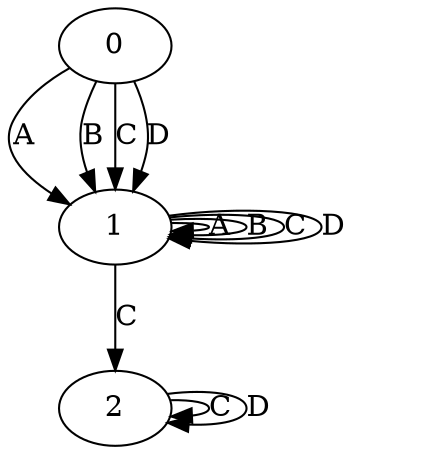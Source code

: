 /*
<>_{[0,4]}((v >= 120) /\ [](omega < 4500))

A: (v < 120) /\ (omega < 4500)
B: (v < 120) /\ (omega >= 4500)
C: (v >= 120) /\ (omega < 4500)
D: (v >= 120) /\ (omega >= 4500)
Montre TRE: (A|B|C|D)%(0,400);C;(C|D)
MONAA TRE: ((A|B|C|D)*C)%(0,4)((C|D)*)
*/
digraph G {
        0 [init=1][match=0];
        1 [init=0][match=0];
        2 [init=0][match=1];
        0->1 [label=A][reset="{0}"];
        0->1 [label=B][reset="{0}"];
        0->1 [label=C][reset="{0}"];
        0->1 [label=D][reset="{0}"];

        1->1 [label=A][guard="{x0 < 4}"];
        1->1 [label=B][guard="{x0 < 4}"];
        1->1 [label=C][guard="{x0 < 4}"];
        1->1 [label=D][guard="{x0 < 4}"];

        1->2 [label=C][guard="{x0 < 4}"];
        2->2 [label=C];
        2->2 [label=D];
}
